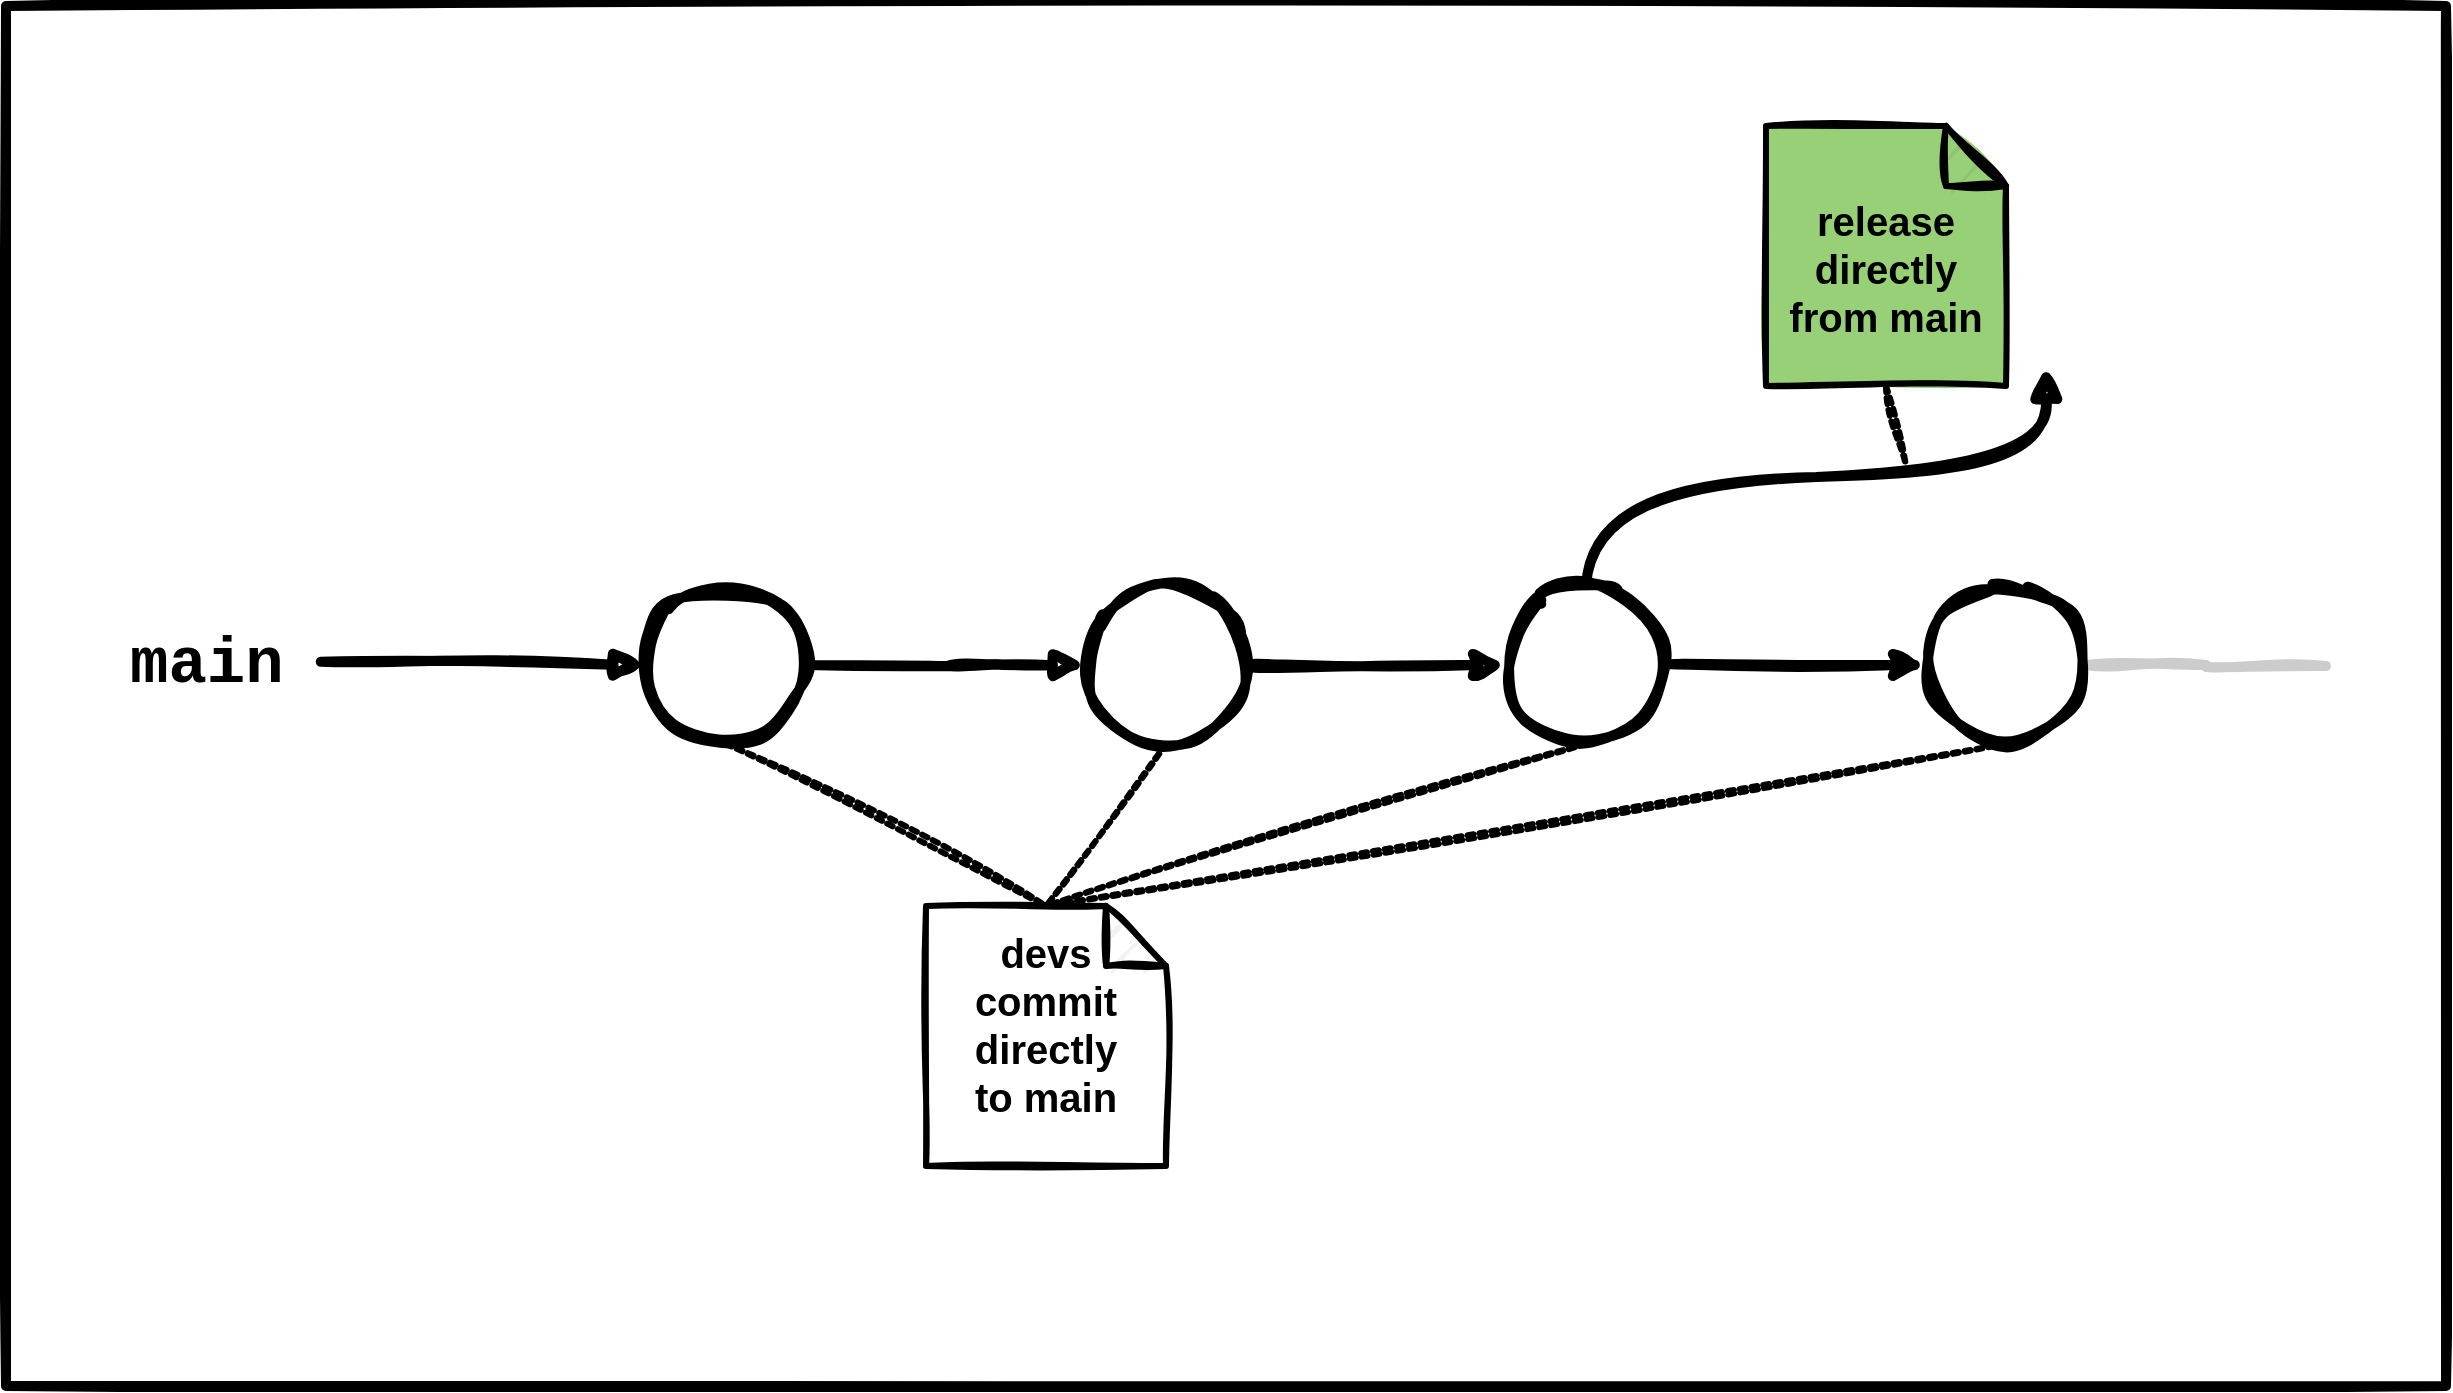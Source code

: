<mxfile version="24.8.4">
  <diagram id="53IQXVl9icCSp_Kw3Ib1" name="Page-1">
    <mxGraphModel dx="2248" dy="1615" grid="1" gridSize="10" guides="1" tooltips="1" connect="1" arrows="1" fold="1" page="1" pageScale="1" pageWidth="1100" pageHeight="850" math="0" shadow="0">
      <root>
        <mxCell id="0" />
        <mxCell id="1" parent="0" />
        <mxCell id="y23w7bRWC7Pf37eIef_1-1" value="" style="rounded=0;whiteSpace=wrap;html=1;sketch=1;curveFitting=1;jiggle=2;strokeWidth=5;" parent="1" vertex="1">
          <mxGeometry x="-120" y="-100" width="1220" height="690" as="geometry" />
        </mxCell>
        <mxCell id="HIq26qkVBO2vfs1bq9Pp-3" value="&lt;b&gt;&lt;font style=&quot;font-size: 32px;&quot;&gt;main&lt;/font&gt;&lt;/b&gt;" style="text;html=1;align=left;verticalAlign=middle;resizable=0;points=[];autosize=1;strokeColor=none;fillColor=none;sketch=1;curveFitting=1;jiggle=2;fontFamily=Courier New;" parent="1" vertex="1">
          <mxGeometry x="-60" y="204.5" width="100" height="50" as="geometry" />
        </mxCell>
        <mxCell id="HIq26qkVBO2vfs1bq9Pp-17" value="" style="endArrow=block;html=1;rounded=0;strokeWidth=5;endFill=1;exitX=0.974;exitY=0.468;exitDx=0;exitDy=0;exitPerimeter=0;entryX=0;entryY=0.5;entryDx=0;entryDy=0;sketch=1;curveFitting=1;jiggle=2;" parent="1" source="HIq26qkVBO2vfs1bq9Pp-3" edge="1">
          <mxGeometry width="50" height="50" relative="1" as="geometry">
            <mxPoint x="100" y="229.41" as="sourcePoint" />
            <mxPoint x="200.0" y="229.5" as="targetPoint" />
          </mxGeometry>
        </mxCell>
        <mxCell id="HIq26qkVBO2vfs1bq9Pp-2" value="" style="ellipse;whiteSpace=wrap;html=1;aspect=fixed;strokeWidth=5;sketch=1;curveFitting=1;jiggle=2;" parent="1" vertex="1">
          <mxGeometry x="200" y="190" width="80" height="79" as="geometry" />
        </mxCell>
        <mxCell id="HIq26qkVBO2vfs1bq9Pp-33" style="edgeStyle=orthogonalEdgeStyle;rounded=0;orthogonalLoop=1;jettySize=auto;html=1;exitX=1;exitY=0.5;exitDx=0;exitDy=0;strokeWidth=5;endArrow=none;endFill=0;sketch=1;curveFitting=1;jiggle=2;strokeColor=#CCCCCC;" parent="1" source="HIq26qkVBO2vfs1bq9Pp-48" edge="1">
          <mxGeometry relative="1" as="geometry">
            <mxPoint x="1040" y="230" as="targetPoint" />
            <mxPoint x="1180.0" y="230" as="sourcePoint" />
          </mxGeometry>
        </mxCell>
        <mxCell id="HIq26qkVBO2vfs1bq9Pp-49" value="" style="edgeStyle=orthogonalEdgeStyle;rounded=0;orthogonalLoop=1;jettySize=auto;html=1;exitX=1;exitY=0.5;exitDx=0;exitDy=0;entryX=0;entryY=0.5;entryDx=0;entryDy=0;strokeWidth=5;endArrow=block;endFill=1;sketch=1;curveFitting=1;jiggle=2;" parent="1" target="SwvKhfasuyzVQ3ri1iTQ-1" edge="1">
          <mxGeometry relative="1" as="geometry">
            <mxPoint x="280.0" y="229.5" as="sourcePoint" />
            <mxPoint x="760.0" y="230" as="targetPoint" />
          </mxGeometry>
        </mxCell>
        <mxCell id="xTmbXcm-KiLkeivZunYo-2" value="" style="endArrow=none;html=1;rounded=0;strokeWidth=5;endFill=0;sketch=1;curveFitting=1;jiggle=2;" parent="1" target="HIq26qkVBO2vfs1bq9Pp-48" edge="1">
          <mxGeometry width="50" height="50" relative="1" as="geometry">
            <mxPoint x="840.0" y="230.179" as="sourcePoint" />
            <mxPoint x="1120" y="230" as="targetPoint" />
          </mxGeometry>
        </mxCell>
        <mxCell id="xTmbXcm-KiLkeivZunYo-6" style="edgeStyle=orthogonalEdgeStyle;rounded=0;orthogonalLoop=1;jettySize=auto;html=1;strokeWidth=5;endArrow=block;endFill=1;sketch=1;curveFitting=1;jiggle=2;curved=1;exitX=0.5;exitY=0;exitDx=0;exitDy=0;" parent="1" source="SwvKhfasuyzVQ3ri1iTQ-2" edge="1">
          <mxGeometry relative="1" as="geometry">
            <mxPoint x="900" y="80" as="targetPoint" />
            <mxPoint x="780" y="190" as="sourcePoint" />
          </mxGeometry>
        </mxCell>
        <mxCell id="HIq26qkVBO2vfs1bq9Pp-48" value="" style="ellipse;whiteSpace=wrap;html=1;aspect=fixed;strokeWidth=5;sketch=1;curveFitting=1;jiggle=2;" parent="1" vertex="1">
          <mxGeometry x="840" y="190" width="80" height="79" as="geometry" />
        </mxCell>
        <mxCell id="xTmbXcm-KiLkeivZunYo-4" value="&lt;p style=&quot;line-height: 120%; font-size: 20px;&quot;&gt;&lt;span style=&quot;font-size: 20px;&quot;&gt;&lt;b style=&quot;font-size: 20px;&quot;&gt;devs commit directly &lt;br&gt;to main&lt;/b&gt;&lt;/span&gt;&lt;/p&gt;" style="shape=note;whiteSpace=wrap;html=1;backgroundOutline=1;darkOpacity=0.05;strokeWidth=3;labelPosition=center;verticalLabelPosition=middle;align=center;verticalAlign=bottom;sketch=1;curveFitting=1;jiggle=2;fontSize=20;" parent="1" vertex="1">
          <mxGeometry x="340" y="350" width="120" height="130" as="geometry" />
        </mxCell>
        <mxCell id="xTmbXcm-KiLkeivZunYo-5" style="rounded=0;orthogonalLoop=1;jettySize=auto;html=1;endArrow=none;endFill=0;dashed=1;dashPattern=1 1;strokeWidth=3;sketch=1;curveFitting=1;jiggle=2;strokeColor=#000000;entryX=0.5;entryY=0;entryDx=0;entryDy=0;entryPerimeter=0;exitX=0.5;exitY=1;exitDx=0;exitDy=0;" parent="1" source="HIq26qkVBO2vfs1bq9Pp-2" target="xTmbXcm-KiLkeivZunYo-4" edge="1">
          <mxGeometry relative="1" as="geometry">
            <mxPoint x="820" y="320" as="sourcePoint" />
            <mxPoint x="310" y="330" as="targetPoint" />
          </mxGeometry>
        </mxCell>
        <mxCell id="xTmbXcm-KiLkeivZunYo-8" value="&lt;p style=&quot;line-height: 120%; font-size: 20px;&quot;&gt;&lt;span style=&quot;font-size: 20px;&quot;&gt;&lt;b style=&quot;font-size: 20px;&quot;&gt;release directly from main&lt;/b&gt;&lt;/span&gt;&lt;/p&gt;" style="shape=note;whiteSpace=wrap;html=1;backgroundOutline=1;darkOpacity=0.05;strokeWidth=3;labelPosition=center;verticalLabelPosition=middle;align=center;verticalAlign=bottom;sketch=1;curveFitting=1;jiggle=2;fillColor=#97D077;gradientColor=#97D077;fontSize=20;" parent="1" vertex="1">
          <mxGeometry x="760" y="-40" width="120" height="130" as="geometry" />
        </mxCell>
        <mxCell id="xTmbXcm-KiLkeivZunYo-9" style="rounded=0;orthogonalLoop=1;jettySize=auto;html=1;endArrow=none;endFill=0;dashed=1;dashPattern=1 1;strokeWidth=3;sketch=1;curveFitting=1;jiggle=2;strokeColor=#000000;exitX=0.5;exitY=1;exitDx=0;exitDy=0;exitPerimeter=0;" parent="1" source="xTmbXcm-KiLkeivZunYo-8" edge="1">
          <mxGeometry relative="1" as="geometry">
            <mxPoint x="870" y="169.5" as="sourcePoint" />
            <mxPoint x="830" y="130" as="targetPoint" />
          </mxGeometry>
        </mxCell>
        <mxCell id="SwvKhfasuyzVQ3ri1iTQ-3" style="edgeStyle=orthogonalEdgeStyle;rounded=0;orthogonalLoop=1;jettySize=auto;html=1;exitX=1;exitY=0.5;exitDx=0;exitDy=0;entryX=0;entryY=0.5;entryDx=0;entryDy=0;strokeWidth=5;sketch=1;curveFitting=1;jiggle=2;curved=1;" parent="1" source="SwvKhfasuyzVQ3ri1iTQ-1" target="SwvKhfasuyzVQ3ri1iTQ-2" edge="1">
          <mxGeometry relative="1" as="geometry" />
        </mxCell>
        <mxCell id="SwvKhfasuyzVQ3ri1iTQ-1" value="" style="ellipse;whiteSpace=wrap;html=1;aspect=fixed;strokeWidth=5;sketch=1;curveFitting=1;jiggle=2;" parent="1" vertex="1">
          <mxGeometry x="420" y="190" width="80" height="79" as="geometry" />
        </mxCell>
        <mxCell id="SwvKhfasuyzVQ3ri1iTQ-4" style="edgeStyle=orthogonalEdgeStyle;rounded=0;orthogonalLoop=1;jettySize=auto;html=1;exitX=1;exitY=0.5;exitDx=0;exitDy=0;strokeWidth=5;curved=1;sketch=1;curveFitting=1;jiggle=2;" parent="1" source="SwvKhfasuyzVQ3ri1iTQ-2" target="HIq26qkVBO2vfs1bq9Pp-48" edge="1">
          <mxGeometry relative="1" as="geometry" />
        </mxCell>
        <mxCell id="SwvKhfasuyzVQ3ri1iTQ-2" value="" style="ellipse;whiteSpace=wrap;html=1;aspect=fixed;strokeWidth=5;sketch=1;curveFitting=1;jiggle=2;" parent="1" vertex="1">
          <mxGeometry x="630" y="190" width="80" height="79" as="geometry" />
        </mxCell>
        <mxCell id="SwvKhfasuyzVQ3ri1iTQ-5" style="rounded=0;orthogonalLoop=1;jettySize=auto;html=1;endArrow=none;endFill=0;dashed=1;dashPattern=1 1;strokeWidth=3;sketch=1;curveFitting=1;jiggle=2;strokeColor=#000000;exitX=0.5;exitY=1;exitDx=0;exitDy=0;" parent="1" source="SwvKhfasuyzVQ3ri1iTQ-1" edge="1">
          <mxGeometry relative="1" as="geometry">
            <mxPoint x="370" y="279" as="sourcePoint" />
            <mxPoint x="400" y="350" as="targetPoint" />
          </mxGeometry>
        </mxCell>
        <mxCell id="SwvKhfasuyzVQ3ri1iTQ-6" style="rounded=0;orthogonalLoop=1;jettySize=auto;html=1;endArrow=none;endFill=0;dashed=1;dashPattern=1 1;strokeWidth=3;sketch=1;curveFitting=1;jiggle=2;strokeColor=#000000;exitX=0.5;exitY=1;exitDx=0;exitDy=0;" parent="1" source="SwvKhfasuyzVQ3ri1iTQ-2" edge="1">
          <mxGeometry relative="1" as="geometry">
            <mxPoint x="470" y="279" as="sourcePoint" />
            <mxPoint x="400" y="350" as="targetPoint" />
          </mxGeometry>
        </mxCell>
        <mxCell id="SwvKhfasuyzVQ3ri1iTQ-7" style="rounded=0;orthogonalLoop=1;jettySize=auto;html=1;endArrow=none;endFill=0;dashed=1;dashPattern=1 1;strokeWidth=3;sketch=1;curveFitting=1;jiggle=2;strokeColor=#000000;exitX=0.5;exitY=1;exitDx=0;exitDy=0;" parent="1" source="HIq26qkVBO2vfs1bq9Pp-48" edge="1">
          <mxGeometry relative="1" as="geometry">
            <mxPoint x="680" y="279" as="sourcePoint" />
            <mxPoint x="400" y="350" as="targetPoint" />
          </mxGeometry>
        </mxCell>
      </root>
    </mxGraphModel>
  </diagram>
</mxfile>
